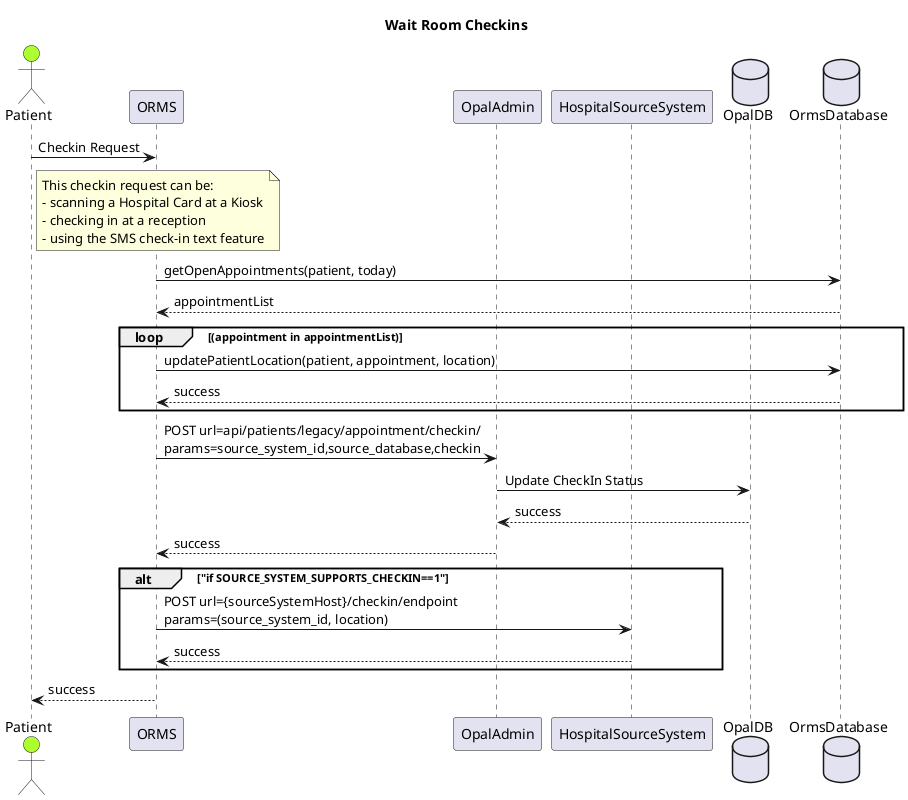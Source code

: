 ' SPDX-FileCopyrightText: Copyright (C) 2025 Opal Health Informatics Group at the Research Institute of the McGill University Health Centre <john.kildea@mcgill.ca>
'
' SPDX-License-Identifier: CC-BY-SA-4.0

@startuml Wait Room Checkins
title "Wait Room Checkins"
actor Patient as patient #GreenYellow
participant ORMS as orms
participant OpalAdmin as backend
participant HospitalSourceSystem as source
database OpalDB as opaldb
database OrmsDatabase as ormsdb

patient -> orms: Checkin Request
note right of patient
This checkin request can be:
- scanning a Hospital Card at a Kiosk
- checking in at a reception
- using the SMS check-in text feature
end note
orms -> ormsdb: getOpenAppointments(patient, today)
ormsdb --> orms: appointmentList
loop (appointment in appointmentList)
    orms -> ormsdb: updatePatientLocation(patient, appointment, location)
    ormsdb --> orms: success
end
orms -> backend: POST url=api/patients/legacy/appointment/checkin/\nparams=source_system_id,source_database,checkin
backend -> opaldb: Update CheckIn Status
opaldb --> backend: success
backend --> orms: success

alt "if SOURCE_SYSTEM_SUPPORTS_CHECKIN==1"
    orms -> source: POST url={sourceSystemHost}/checkin/endpoint\nparams=(source_system_id, location)
    source --> orms: success
end

orms --> patient: success
@enduml
